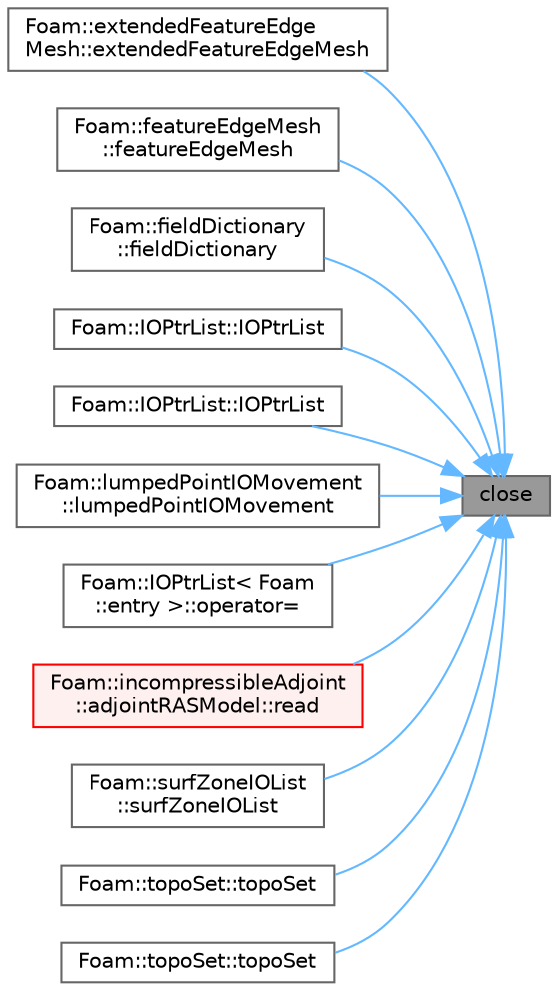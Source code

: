 digraph "close"
{
 // LATEX_PDF_SIZE
  bgcolor="transparent";
  edge [fontname=Helvetica,fontsize=10,labelfontname=Helvetica,labelfontsize=10];
  node [fontname=Helvetica,fontsize=10,shape=box,height=0.2,width=0.4];
  rankdir="RL";
  Node1 [id="Node000001",label="close",height=0.2,width=0.4,color="gray40", fillcolor="grey60", style="filled", fontcolor="black",tooltip=" "];
  Node1 -> Node2 [id="edge1_Node000001_Node000002",dir="back",color="steelblue1",style="solid",tooltip=" "];
  Node2 [id="Node000002",label="Foam::extendedFeatureEdge\lMesh::extendedFeatureEdgeMesh",height=0.2,width=0.4,color="grey40", fillcolor="white", style="filled",URL="$classFoam_1_1extendedFeatureEdgeMesh.html#ab8e2bfd52f51021eec681c093a78bf7b",tooltip=" "];
  Node1 -> Node3 [id="edge2_Node000001_Node000003",dir="back",color="steelblue1",style="solid",tooltip=" "];
  Node3 [id="Node000003",label="Foam::featureEdgeMesh\l::featureEdgeMesh",height=0.2,width=0.4,color="grey40", fillcolor="white", style="filled",URL="$classFoam_1_1featureEdgeMesh.html#a7a53d15d141d0e33f9a731001cef160d",tooltip=" "];
  Node1 -> Node4 [id="edge3_Node000001_Node000004",dir="back",color="steelblue1",style="solid",tooltip=" "];
  Node4 [id="Node000004",label="Foam::fieldDictionary\l::fieldDictionary",height=0.2,width=0.4,color="grey40", fillcolor="white", style="filled",URL="$classFoam_1_1fieldDictionary.html#a454d726aa51899e7e4171b4c92d589ff",tooltip=" "];
  Node1 -> Node5 [id="edge4_Node000001_Node000005",dir="back",color="steelblue1",style="solid",tooltip=" "];
  Node5 [id="Node000005",label="Foam::IOPtrList::IOPtrList",height=0.2,width=0.4,color="grey40", fillcolor="white", style="filled",URL="$classFoam_1_1IOPtrList.html#a8dd40f89d599f76387b227f0240da0ee",tooltip=" "];
  Node1 -> Node6 [id="edge5_Node000001_Node000006",dir="back",color="steelblue1",style="solid",tooltip=" "];
  Node6 [id="Node000006",label="Foam::IOPtrList::IOPtrList",height=0.2,width=0.4,color="grey40", fillcolor="white", style="filled",URL="$classFoam_1_1IOPtrList.html#ab5ca2e346b266921b598ea6348174a8b",tooltip=" "];
  Node1 -> Node7 [id="edge6_Node000001_Node000007",dir="back",color="steelblue1",style="solid",tooltip=" "];
  Node7 [id="Node000007",label="Foam::lumpedPointIOMovement\l::lumpedPointIOMovement",height=0.2,width=0.4,color="grey40", fillcolor="white", style="filled",URL="$classFoam_1_1lumpedPointIOMovement.html#a44a46cbeb65e77a5f89bbedc1df5742f",tooltip=" "];
  Node1 -> Node8 [id="edge7_Node000001_Node000008",dir="back",color="steelblue1",style="solid",tooltip=" "];
  Node8 [id="Node000008",label="Foam::IOPtrList\< Foam\l::entry \>::operator=",height=0.2,width=0.4,color="grey40", fillcolor="white", style="filled",URL="$classFoam_1_1IOPtrList.html#ada5195c99e273846fbcfd3f6fbf1f351",tooltip=" "];
  Node1 -> Node9 [id="edge8_Node000001_Node000009",dir="back",color="steelblue1",style="solid",tooltip=" "];
  Node9 [id="Node000009",label="Foam::incompressibleAdjoint\l::adjointRASModel::read",height=0.2,width=0.4,color="red", fillcolor="#FFF0F0", style="filled",URL="$classFoam_1_1incompressibleAdjoint_1_1adjointRASModel.html#af816873151ddb0126e98bb2f914d8ed5",tooltip=" "];
  Node1 -> Node13 [id="edge9_Node000001_Node000013",dir="back",color="steelblue1",style="solid",tooltip=" "];
  Node13 [id="Node000013",label="Foam::surfZoneIOList\l::surfZoneIOList",height=0.2,width=0.4,color="grey40", fillcolor="white", style="filled",URL="$classFoam_1_1surfZoneIOList.html#a07bd8dd64b1a5f82be9edf505ef2d548",tooltip=" "];
  Node1 -> Node14 [id="edge10_Node000001_Node000014",dir="back",color="steelblue1",style="solid",tooltip=" "];
  Node14 [id="Node000014",label="Foam::topoSet::topoSet",height=0.2,width=0.4,color="grey40", fillcolor="white", style="filled",URL="$classFoam_1_1topoSet.html#a654f4ad68bb3e43d559c422f128862c3",tooltip=" "];
  Node1 -> Node15 [id="edge11_Node000001_Node000015",dir="back",color="steelblue1",style="solid",tooltip=" "];
  Node15 [id="Node000015",label="Foam::topoSet::topoSet",height=0.2,width=0.4,color="grey40", fillcolor="white", style="filled",URL="$classFoam_1_1topoSet.html#a5df93a39c5962b580466b64efa5fdd26",tooltip=" "];
}
